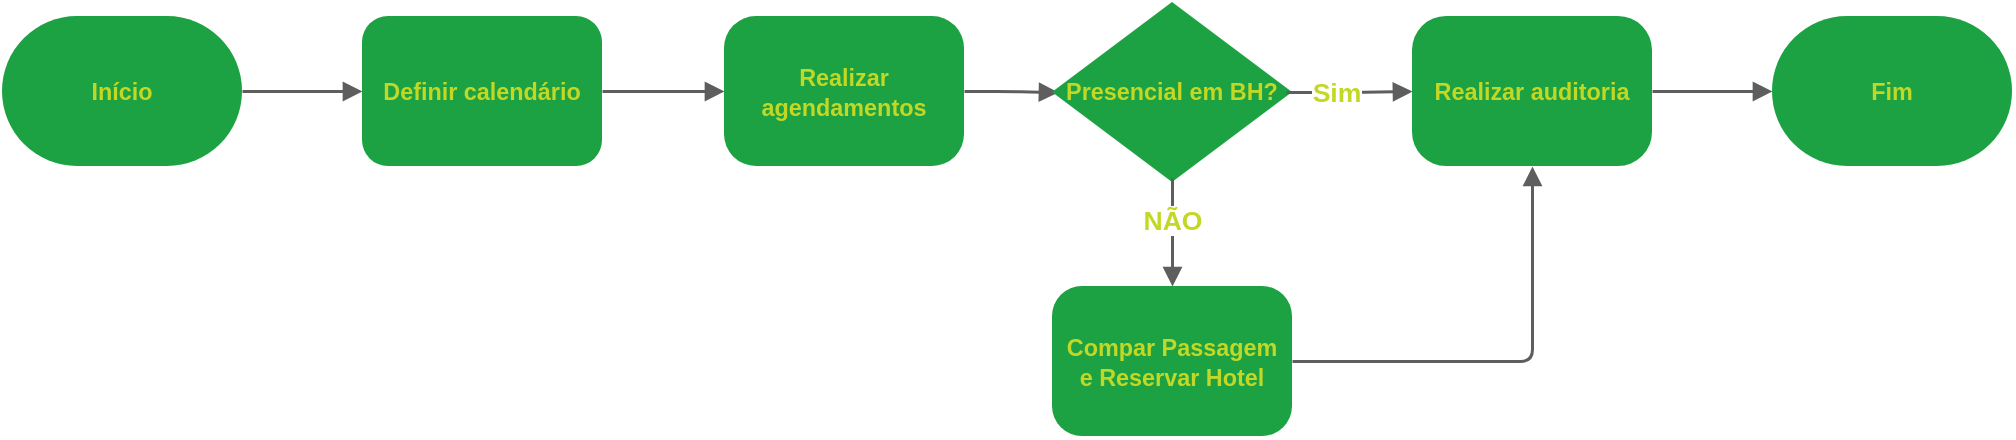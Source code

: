 <mxfile version="18.1.3" type="github">
  <diagram id="C5RBs43oDa-KdzZeNtuy" name="Page-1">
    <mxGraphModel dx="2249" dy="1931" grid="1" gridSize="10" guides="1" tooltips="1" connect="1" arrows="1" fold="1" page="1" pageScale="1" pageWidth="827" pageHeight="1169" math="0" shadow="0">
      <root>
        <mxCell id="WIyWlLk6GJQsqaUBKTNV-0" />
        <mxCell id="WIyWlLk6GJQsqaUBKTNV-1" parent="WIyWlLk6GJQsqaUBKTNV-0" />
        <UserObject label="Início" lucidchartObjectId="G_NjkEnIbyTM" id="KnfB5KARaW_53uwtqbbS-0">
          <mxCell style="html=1;overflow=block;blockSpacing=1;whiteSpace=wrap;rounded=1;arcSize=50;fontSize=11.7;fontColor=#c3d825;fontStyle=1;align=center;spacing=3.8;strokeOpacity=0;fillOpacity=100;fillColor=#1ca143;strokeWidth=0.8;" vertex="1" parent="WIyWlLk6GJQsqaUBKTNV-1">
            <mxGeometry x="-30" y="-1123" width="120" height="75" as="geometry" />
          </mxCell>
        </UserObject>
        <UserObject label="" lucidchartObjectId="f.NjJ28oPHTc" id="KnfB5KARaW_53uwtqbbS-1">
          <mxCell style="html=1;jettySize=18;whiteSpace=wrap;fontSize=13;strokeColor=#5E5E5E;strokeWidth=1.5;rounded=1;arcSize=12;edgeStyle=orthogonalEdgeStyle;startArrow=none;endArrow=block;endFill=1;exitX=1;exitY=0.5;exitPerimeter=0;entryX=0;entryY=0.5;entryPerimeter=0;" edge="1" parent="WIyWlLk6GJQsqaUBKTNV-1" source="KnfB5KARaW_53uwtqbbS-0" target="KnfB5KARaW_53uwtqbbS-2">
            <mxGeometry width="100" height="100" relative="1" as="geometry">
              <Array as="points" />
            </mxGeometry>
          </mxCell>
        </UserObject>
        <UserObject label="Definir calendário" lucidchartObjectId="g.NjV-V6WQ07" id="KnfB5KARaW_53uwtqbbS-2">
          <mxCell style="html=1;overflow=block;blockSpacing=1;whiteSpace=wrap;fontSize=11.7;fontColor=#c3d825;fontStyle=1;align=center;spacing=3.8;strokeOpacity=0;fillOpacity=100;rounded=1;absoluteArcSize=1;arcSize=26;fillColor=#1ca143;strokeWidth=0.8;" vertex="1" parent="WIyWlLk6GJQsqaUBKTNV-1">
            <mxGeometry x="150" y="-1123" width="120" height="75" as="geometry" />
          </mxCell>
        </UserObject>
        <UserObject label="" lucidchartObjectId="fcOjmch9DT-I" id="KnfB5KARaW_53uwtqbbS-3">
          <mxCell style="html=1;jettySize=18;whiteSpace=wrap;fontSize=13;strokeColor=#5E5E5E;strokeWidth=1.5;rounded=1;arcSize=12;edgeStyle=orthogonalEdgeStyle;startArrow=none;endArrow=block;endFill=1;exitX=1;exitY=0.5;exitPerimeter=0;entryX=0;entryY=0.5;entryPerimeter=0;" edge="1" parent="WIyWlLk6GJQsqaUBKTNV-1" source="KnfB5KARaW_53uwtqbbS-2" target="KnfB5KARaW_53uwtqbbS-4">
            <mxGeometry width="100" height="100" relative="1" as="geometry">
              <Array as="points" />
            </mxGeometry>
          </mxCell>
        </UserObject>
        <UserObject label="Realizar agendamentos" lucidchartObjectId="icOjFEA7t96p" id="KnfB5KARaW_53uwtqbbS-4">
          <mxCell style="html=1;overflow=block;blockSpacing=1;whiteSpace=wrap;fontSize=11.7;fontColor=#c3d825;fontStyle=1;align=center;spacing=3.8;strokeOpacity=0;fillOpacity=100;rounded=1;absoluteArcSize=1;arcSize=32;fillColor=#1ca143;strokeWidth=0.8;" vertex="1" parent="WIyWlLk6GJQsqaUBKTNV-1">
            <mxGeometry x="331" y="-1123" width="120" height="75" as="geometry" />
          </mxCell>
        </UserObject>
        <UserObject label="" lucidchartObjectId="8cOjI7c2DELC" id="KnfB5KARaW_53uwtqbbS-5">
          <mxCell style="html=1;jettySize=18;whiteSpace=wrap;fontSize=13;strokeColor=#5E5E5E;strokeWidth=1.5;rounded=1;arcSize=12;edgeStyle=orthogonalEdgeStyle;startArrow=none;endArrow=block;endFill=1;exitX=1;exitY=0.5;exitPerimeter=0;entryX=0.025;entryY=0.5;entryPerimeter=0;" edge="1" parent="WIyWlLk6GJQsqaUBKTNV-1" source="KnfB5KARaW_53uwtqbbS-4" target="KnfB5KARaW_53uwtqbbS-6">
            <mxGeometry width="100" height="100" relative="1" as="geometry">
              <Array as="points" />
            </mxGeometry>
          </mxCell>
        </UserObject>
        <UserObject label="Presencial em BH?" lucidchartObjectId="9cOjwH-Q91lC" id="KnfB5KARaW_53uwtqbbS-6">
          <mxCell style="html=1;overflow=block;blockSpacing=1;whiteSpace=wrap;rhombus;fontSize=11.7;fontColor=#c3d825;fontStyle=1;align=center;spacing=3.8;strokeOpacity=0;fillOpacity=100;rounded=1;absoluteArcSize=1;arcSize=0;fillColor=#1ca143;strokeWidth=0.8;" vertex="1" parent="WIyWlLk6GJQsqaUBKTNV-1">
            <mxGeometry x="495" y="-1130" width="120" height="90" as="geometry" />
          </mxCell>
        </UserObject>
        <UserObject label="" lucidchartObjectId="odOjTfwaqz1a" id="KnfB5KARaW_53uwtqbbS-7">
          <mxCell style="html=1;jettySize=18;whiteSpace=wrap;fontSize=13.3;fontColor=#c3d825;fontStyle=1;strokeColor=#5E5E5E;strokeWidth=1.5;rounded=1;arcSize=12;edgeStyle=orthogonalEdgeStyle;startArrow=none;endArrow=block;endFill=1;exitX=0.975;exitY=0.5;exitPerimeter=0;entryX=0;entryY=0.5;entryPerimeter=0;" edge="1" parent="WIyWlLk6GJQsqaUBKTNV-1" source="KnfB5KARaW_53uwtqbbS-6" target="KnfB5KARaW_53uwtqbbS-9">
            <mxGeometry width="100" height="100" relative="1" as="geometry">
              <Array as="points" />
            </mxGeometry>
          </mxCell>
        </UserObject>
        <mxCell id="KnfB5KARaW_53uwtqbbS-8" value="Sim" style="text;html=1;resizable=0;labelBackgroundColor=default;align=center;verticalAlign=middle;fontStyle=1;fontColor=#c3d825;fontSize=13.3;" vertex="1" parent="KnfB5KARaW_53uwtqbbS-7">
          <mxGeometry x="-0.215" relative="1" as="geometry" />
        </mxCell>
        <UserObject label="Realizar auditoria" lucidchartObjectId="rdOjTeBqVxK4" id="KnfB5KARaW_53uwtqbbS-9">
          <mxCell style="html=1;overflow=block;blockSpacing=1;whiteSpace=wrap;fontSize=11.7;fontColor=#c3d825;fontStyle=1;align=center;spacing=3.8;strokeOpacity=0;fillOpacity=100;rounded=1;absoluteArcSize=1;arcSize=34;fillColor=#1ca143;strokeWidth=0.8;" vertex="1" parent="WIyWlLk6GJQsqaUBKTNV-1">
            <mxGeometry x="675" y="-1123" width="120" height="75" as="geometry" />
          </mxCell>
        </UserObject>
        <UserObject label="" lucidchartObjectId="FdOj.hmFQsdU" id="KnfB5KARaW_53uwtqbbS-10">
          <mxCell style="html=1;jettySize=18;whiteSpace=wrap;fontSize=13;strokeColor=#5E5E5E;strokeWidth=1.5;rounded=1;arcSize=12;edgeStyle=orthogonalEdgeStyle;startArrow=none;endArrow=block;endFill=1;exitX=1;exitY=0.5;exitPerimeter=0;entryX=0;entryY=0.5;entryPerimeter=0;" edge="1" parent="WIyWlLk6GJQsqaUBKTNV-1" source="KnfB5KARaW_53uwtqbbS-9" target="KnfB5KARaW_53uwtqbbS-11">
            <mxGeometry width="100" height="100" relative="1" as="geometry">
              <Array as="points" />
            </mxGeometry>
          </mxCell>
        </UserObject>
        <UserObject label="Fim" lucidchartObjectId="HdOjk2MWP7p8" id="KnfB5KARaW_53uwtqbbS-11">
          <mxCell style="html=1;overflow=block;blockSpacing=1;whiteSpace=wrap;rounded=1;arcSize=50;fontSize=11.7;fontColor=#c3d825;fontStyle=1;align=center;spacing=3.8;strokeOpacity=0;fillOpacity=100;fillColor=#1ca143;strokeWidth=0.8;" vertex="1" parent="WIyWlLk6GJQsqaUBKTNV-1">
            <mxGeometry x="855" y="-1123" width="120" height="75" as="geometry" />
          </mxCell>
        </UserObject>
        <UserObject label="" lucidchartObjectId="SdOjRGAgbdKI" id="KnfB5KARaW_53uwtqbbS-12">
          <mxCell style="html=1;jettySize=18;whiteSpace=wrap;fontSize=13.3;fontColor=#c3d825;fontStyle=1;strokeColor=#5E5E5E;strokeWidth=1.5;rounded=1;arcSize=12;edgeStyle=orthogonalEdgeStyle;startArrow=none;endArrow=block;endFill=1;exitX=0.5;exitY=0.978;exitPerimeter=0;entryX=0.5;entryY=0;entryPerimeter=0;" edge="1" parent="WIyWlLk6GJQsqaUBKTNV-1" source="KnfB5KARaW_53uwtqbbS-6" target="KnfB5KARaW_53uwtqbbS-14">
            <mxGeometry width="100" height="100" relative="1" as="geometry">
              <Array as="points" />
            </mxGeometry>
          </mxCell>
        </UserObject>
        <mxCell id="KnfB5KARaW_53uwtqbbS-13" value="NÃO" style="text;html=1;resizable=0;labelBackgroundColor=default;align=center;verticalAlign=middle;fontStyle=1;fontColor=#c3d825;fontSize=13.3;" vertex="1" parent="KnfB5KARaW_53uwtqbbS-12">
          <mxGeometry x="-0.239" relative="1" as="geometry" />
        </mxCell>
        <UserObject label="Compar Passagem e Reservar Hotel" lucidchartObjectId="TdOj1fstFSWV" id="KnfB5KARaW_53uwtqbbS-14">
          <mxCell style="html=1;overflow=block;blockSpacing=1;whiteSpace=wrap;fontSize=11.7;fontColor=#c3d825;fontStyle=1;align=center;spacing=3.8;strokeOpacity=0;fillOpacity=100;rounded=1;absoluteArcSize=1;arcSize=30;fillColor=#1ca143;strokeWidth=0.8;" vertex="1" parent="WIyWlLk6GJQsqaUBKTNV-1">
            <mxGeometry x="495" y="-988" width="120" height="75" as="geometry" />
          </mxCell>
        </UserObject>
        <UserObject label="" lucidchartObjectId="leOjtRO.LT~6" id="KnfB5KARaW_53uwtqbbS-15">
          <mxCell style="html=1;jettySize=18;whiteSpace=wrap;fontSize=13;strokeColor=#5E5E5E;strokeWidth=1.5;rounded=1;arcSize=12;edgeStyle=orthogonalEdgeStyle;startArrow=none;endArrow=block;endFill=1;exitX=1;exitY=0.5;exitPerimeter=0;entryX=0.5;entryY=1;entryPerimeter=0;" edge="1" parent="WIyWlLk6GJQsqaUBKTNV-1" source="KnfB5KARaW_53uwtqbbS-14" target="KnfB5KARaW_53uwtqbbS-9">
            <mxGeometry width="100" height="100" relative="1" as="geometry">
              <Array as="points" />
            </mxGeometry>
          </mxCell>
        </UserObject>
      </root>
    </mxGraphModel>
  </diagram>
</mxfile>
